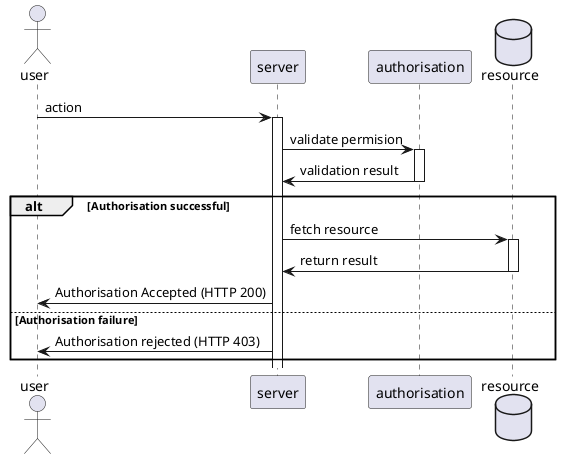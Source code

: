 @startuml

actor user
participant server
participant authorisation
database resource

user -> server++: action
server -> authorisation++: validate permision
authorisation -> server--: validation result

alt Authorisation successful

    server -> resource++: fetch resource
    resource -> server--: return result
    server -> user: Authorisation Accepted (HTTP 200)

else Authorisation failure

    server -> user: Authorisation rejected (HTTP 403)


end


@enduml
